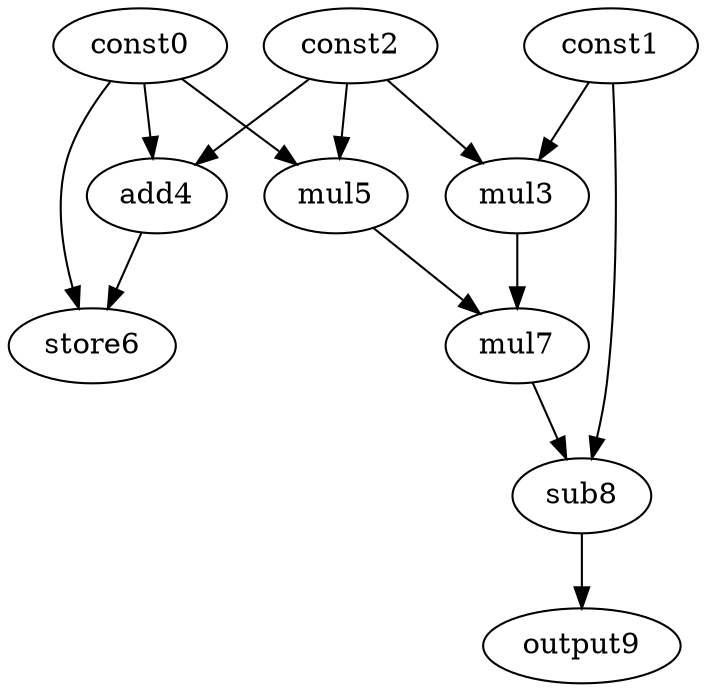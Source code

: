 digraph G { 
const0[opcode=const]; 
const1[opcode=const]; 
const2[opcode=const]; 
mul3[opcode=mul]; 
add4[opcode=add]; 
mul5[opcode=mul]; 
store6[opcode=store]; 
mul7[opcode=mul]; 
sub8[opcode=sub]; 
output9[opcode=output]; 
const1->mul3[operand=0];
const2->mul3[operand=1];
const0->add4[operand=0];
const2->add4[operand=1];
const0->mul5[operand=0];
const2->mul5[operand=1];
const0->store6[operand=0];
add4->store6[operand=1];
mul3->mul7[operand=0];
mul5->mul7[operand=1];
const1->sub8[operand=0];
mul7->sub8[operand=1];
sub8->output9[operand=0];
}
